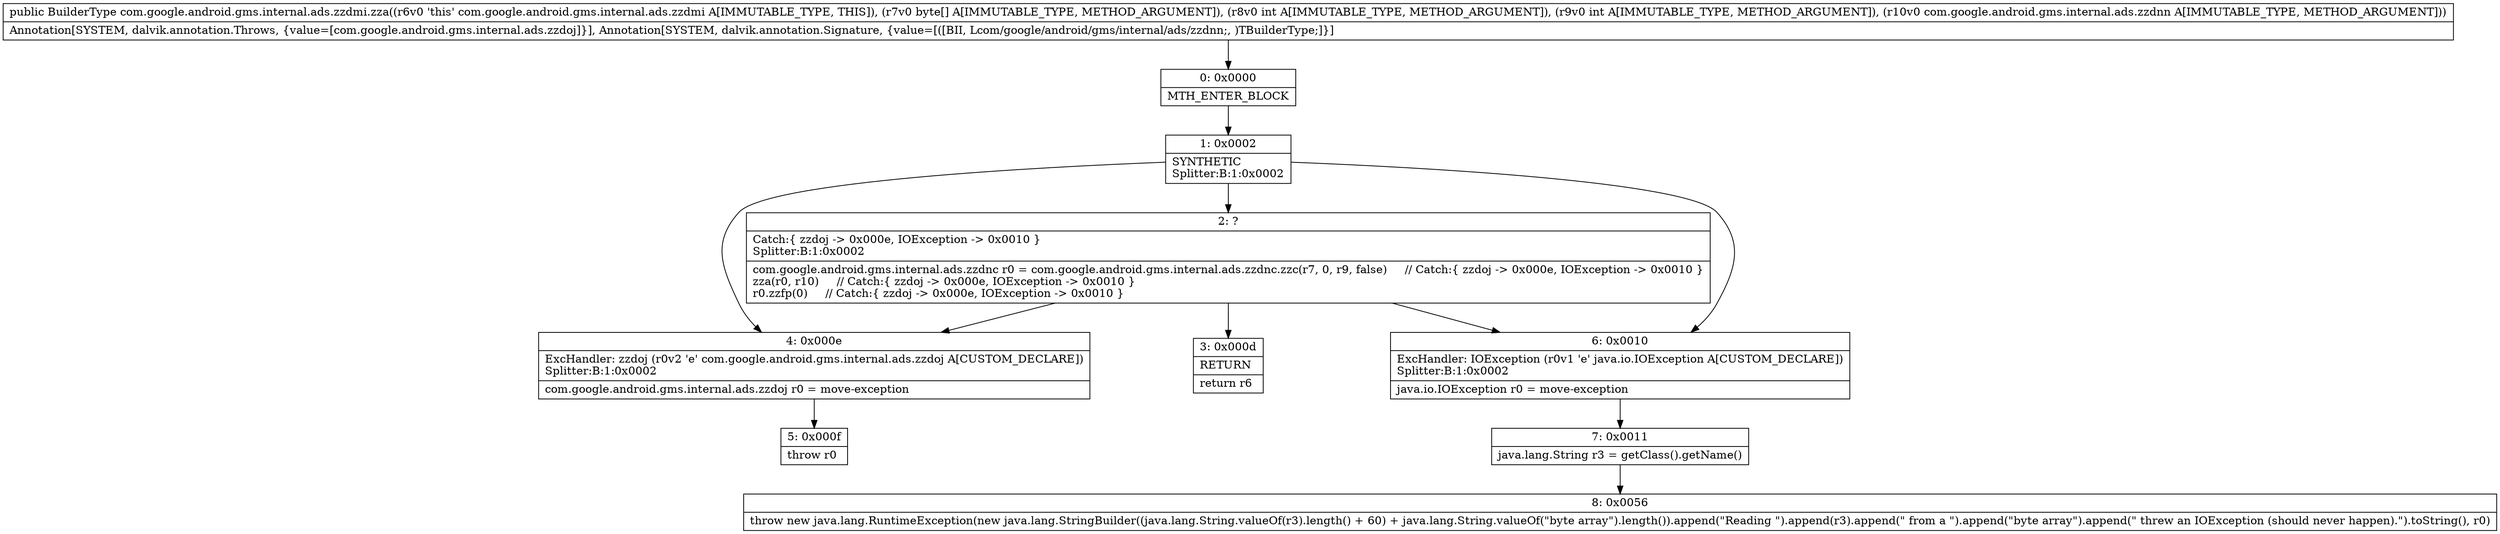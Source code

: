 digraph "CFG forcom.google.android.gms.internal.ads.zzdmi.zza([BIILcom\/google\/android\/gms\/internal\/ads\/zzdnn;)Lcom\/google\/android\/gms\/internal\/ads\/zzdmi;" {
Node_0 [shape=record,label="{0\:\ 0x0000|MTH_ENTER_BLOCK\l}"];
Node_1 [shape=record,label="{1\:\ 0x0002|SYNTHETIC\lSplitter:B:1:0x0002\l}"];
Node_2 [shape=record,label="{2\:\ ?|Catch:\{ zzdoj \-\> 0x000e, IOException \-\> 0x0010 \}\lSplitter:B:1:0x0002\l|com.google.android.gms.internal.ads.zzdnc r0 = com.google.android.gms.internal.ads.zzdnc.zzc(r7, 0, r9, false)     \/\/ Catch:\{ zzdoj \-\> 0x000e, IOException \-\> 0x0010 \}\lzza(r0, r10)     \/\/ Catch:\{ zzdoj \-\> 0x000e, IOException \-\> 0x0010 \}\lr0.zzfp(0)     \/\/ Catch:\{ zzdoj \-\> 0x000e, IOException \-\> 0x0010 \}\l}"];
Node_3 [shape=record,label="{3\:\ 0x000d|RETURN\l|return r6\l}"];
Node_4 [shape=record,label="{4\:\ 0x000e|ExcHandler: zzdoj (r0v2 'e' com.google.android.gms.internal.ads.zzdoj A[CUSTOM_DECLARE])\lSplitter:B:1:0x0002\l|com.google.android.gms.internal.ads.zzdoj r0 = move\-exception\l}"];
Node_5 [shape=record,label="{5\:\ 0x000f|throw r0\l}"];
Node_6 [shape=record,label="{6\:\ 0x0010|ExcHandler: IOException (r0v1 'e' java.io.IOException A[CUSTOM_DECLARE])\lSplitter:B:1:0x0002\l|java.io.IOException r0 = move\-exception\l}"];
Node_7 [shape=record,label="{7\:\ 0x0011|java.lang.String r3 = getClass().getName()\l}"];
Node_8 [shape=record,label="{8\:\ 0x0056|throw new java.lang.RuntimeException(new java.lang.StringBuilder((java.lang.String.valueOf(r3).length() + 60) + java.lang.String.valueOf(\"byte array\").length()).append(\"Reading \").append(r3).append(\" from a \").append(\"byte array\").append(\" threw an IOException (should never happen).\").toString(), r0)\l}"];
MethodNode[shape=record,label="{public BuilderType com.google.android.gms.internal.ads.zzdmi.zza((r6v0 'this' com.google.android.gms.internal.ads.zzdmi A[IMMUTABLE_TYPE, THIS]), (r7v0 byte[] A[IMMUTABLE_TYPE, METHOD_ARGUMENT]), (r8v0 int A[IMMUTABLE_TYPE, METHOD_ARGUMENT]), (r9v0 int A[IMMUTABLE_TYPE, METHOD_ARGUMENT]), (r10v0 com.google.android.gms.internal.ads.zzdnn A[IMMUTABLE_TYPE, METHOD_ARGUMENT]))  | Annotation[SYSTEM, dalvik.annotation.Throws, \{value=[com.google.android.gms.internal.ads.zzdoj]\}], Annotation[SYSTEM, dalvik.annotation.Signature, \{value=[([BII, Lcom\/google\/android\/gms\/internal\/ads\/zzdnn;, )TBuilderType;]\}]\l}"];
MethodNode -> Node_0;
Node_0 -> Node_1;
Node_1 -> Node_2;
Node_1 -> Node_4;
Node_1 -> Node_6;
Node_2 -> Node_3;
Node_2 -> Node_4;
Node_2 -> Node_6;
Node_4 -> Node_5;
Node_6 -> Node_7;
Node_7 -> Node_8;
}

